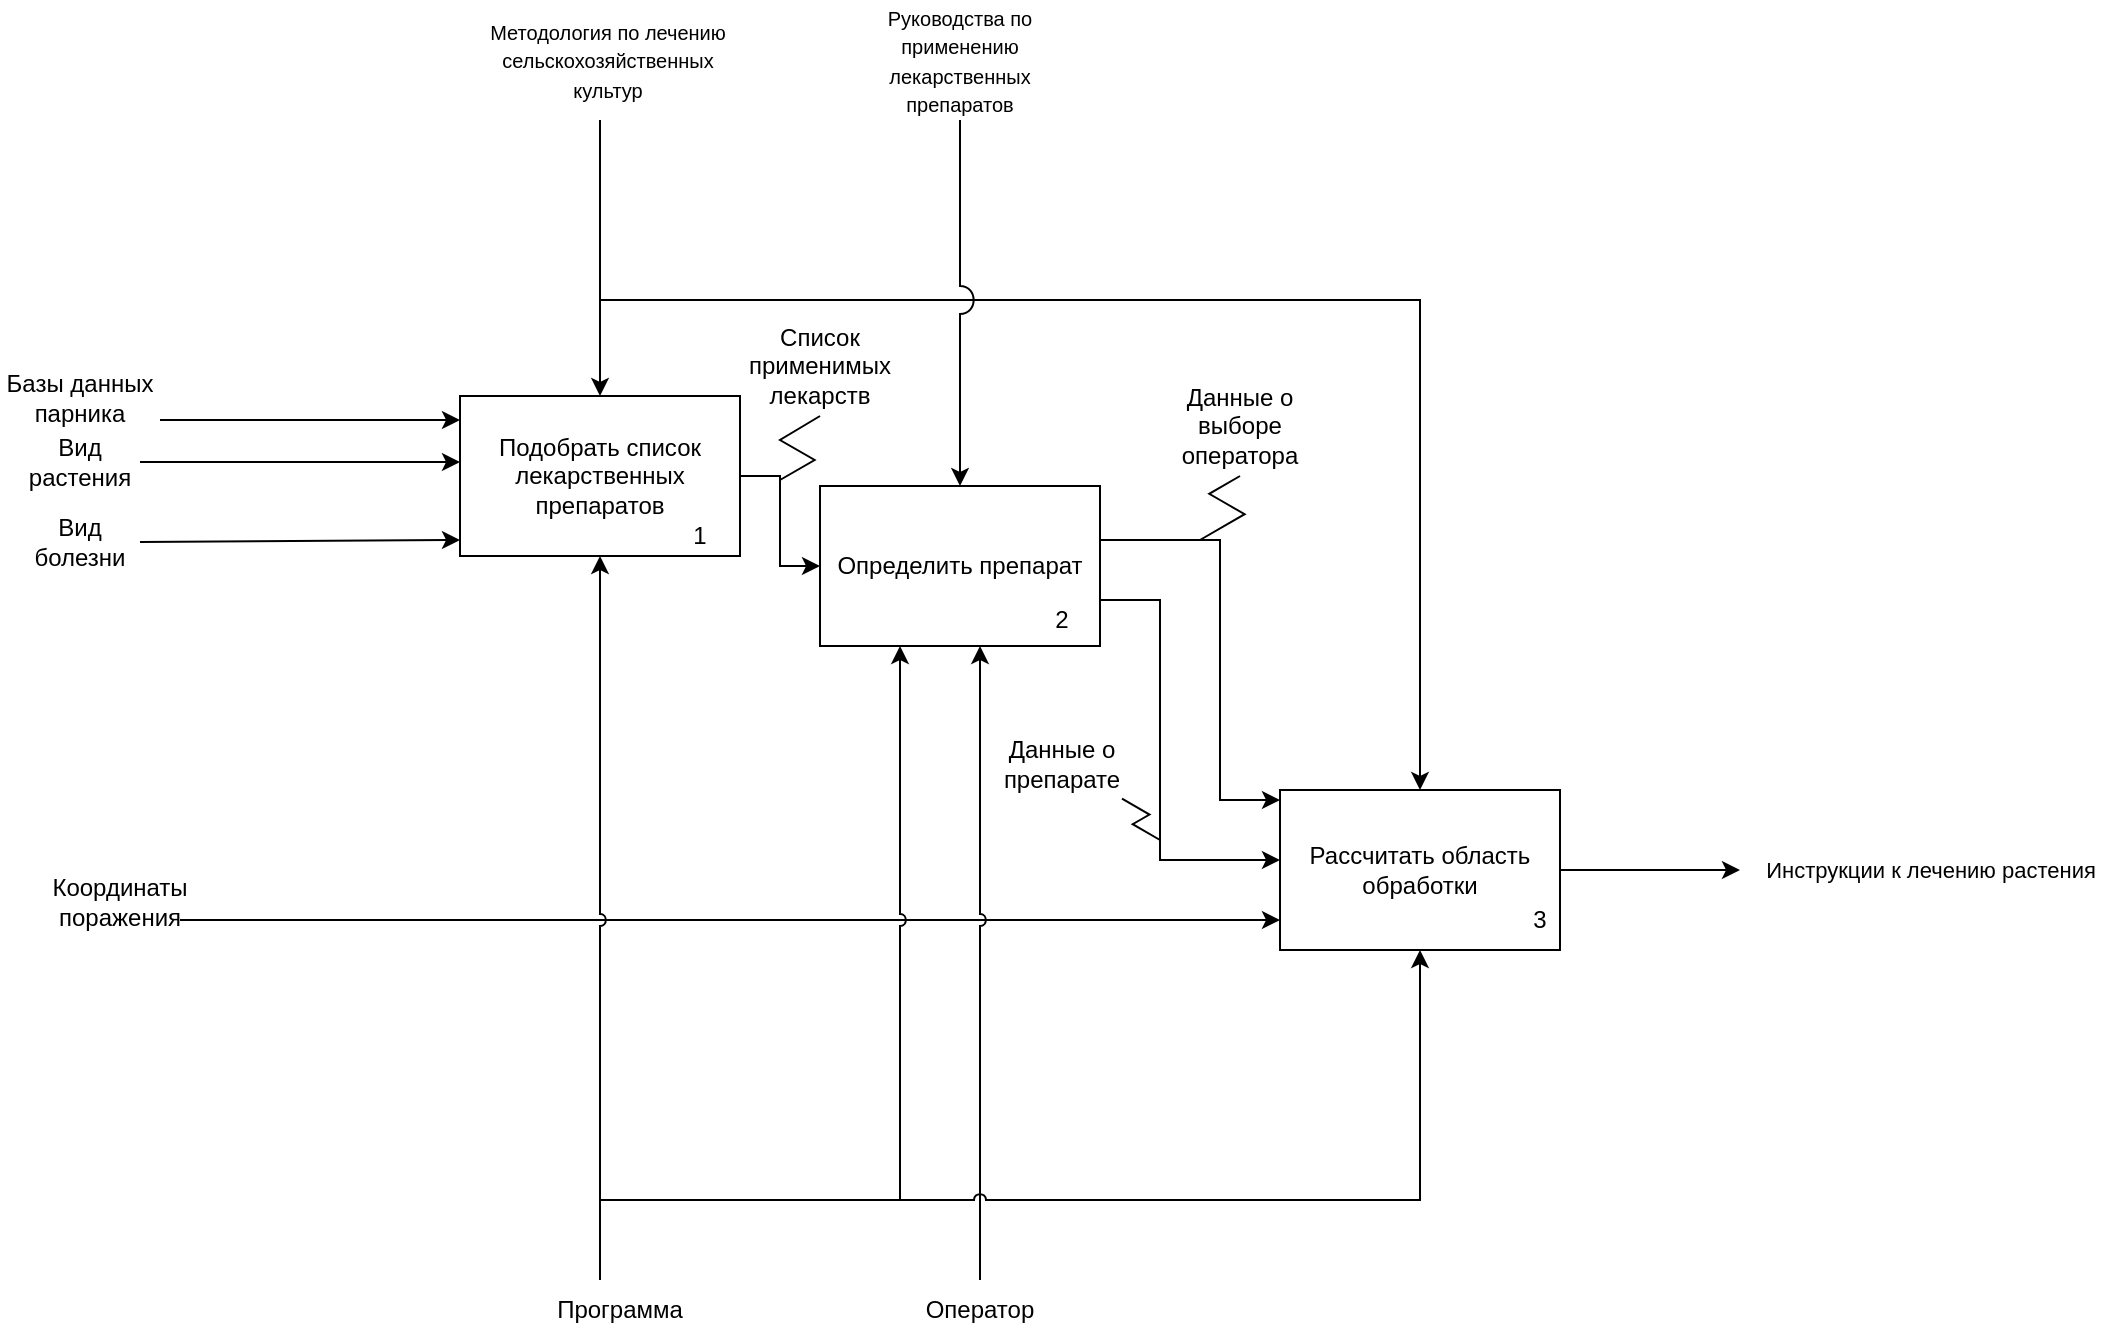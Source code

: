 <mxfile version="25.0.2">
  <diagram name="Страница — 1" id="Td8Fgm3Z-LBcwyla4mZC">
    <mxGraphModel dx="823" dy="561" grid="1" gridSize="10" guides="1" tooltips="1" connect="1" arrows="1" fold="1" page="1" pageScale="1" pageWidth="827" pageHeight="1169" math="0" shadow="0">
      <root>
        <mxCell id="0" />
        <mxCell id="1" parent="0" />
        <mxCell id="fMJvek8NVyRL-xTnjcHt-1" style="edgeStyle=orthogonalEdgeStyle;rounded=0;orthogonalLoop=1;jettySize=auto;html=1;" parent="1" source="fMJvek8NVyRL-xTnjcHt-2" target="fMJvek8NVyRL-xTnjcHt-18" edge="1">
          <mxGeometry relative="1" as="geometry">
            <mxPoint x="1230" y="720" as="sourcePoint" />
            <Array as="points" />
          </mxGeometry>
        </mxCell>
        <mxCell id="fMJvek8NVyRL-xTnjcHt-3" value="1" style="text;html=1;align=center;verticalAlign=middle;whiteSpace=wrap;rounded=0;" parent="1" vertex="1">
          <mxGeometry x="900" y="700" width="60" height="30" as="geometry" />
        </mxCell>
        <mxCell id="fMJvek8NVyRL-xTnjcHt-4" value="Координаты поражения" style="text;html=1;align=center;verticalAlign=middle;whiteSpace=wrap;rounded=0;" parent="1" vertex="1">
          <mxGeometry x="200" y="696" width="60" height="30" as="geometry" />
        </mxCell>
        <mxCell id="fMJvek8NVyRL-xTnjcHt-5" value="Вид болезни" style="text;html=1;align=center;verticalAlign=middle;whiteSpace=wrap;rounded=0;" parent="1" vertex="1">
          <mxGeometry x="180" y="516" width="60" height="30" as="geometry" />
        </mxCell>
        <mxCell id="fMJvek8NVyRL-xTnjcHt-6" value="Вид растения" style="text;html=1;align=center;verticalAlign=middle;whiteSpace=wrap;rounded=0;" parent="1" vertex="1">
          <mxGeometry x="180" y="476" width="60" height="30" as="geometry" />
        </mxCell>
        <mxCell id="fMJvek8NVyRL-xTnjcHt-7" style="edgeStyle=orthogonalEdgeStyle;rounded=0;orthogonalLoop=1;jettySize=auto;html=1;jumpStyle=arc;" parent="1" source="fMJvek8NVyRL-xTnjcHt-8" target="fMJvek8NVyRL-xTnjcHt-20" edge="1">
          <mxGeometry relative="1" as="geometry">
            <Array as="points">
              <mxPoint x="350" y="470" />
              <mxPoint x="350" y="470" />
            </Array>
            <mxPoint x="210" y="575" as="targetPoint" />
          </mxGeometry>
        </mxCell>
        <mxCell id="fMJvek8NVyRL-xTnjcHt-8" value="Базы данных парника" style="text;html=1;align=center;verticalAlign=middle;whiteSpace=wrap;rounded=0;" parent="1" vertex="1">
          <mxGeometry x="170" y="444" width="80" height="30" as="geometry" />
        </mxCell>
        <mxCell id="fMJvek8NVyRL-xTnjcHt-9" style="edgeStyle=orthogonalEdgeStyle;rounded=0;orthogonalLoop=1;jettySize=auto;html=1;jumpStyle=arc;" parent="1" source="fMJvek8NVyRL-xTnjcHt-6" target="fMJvek8NVyRL-xTnjcHt-20" edge="1">
          <mxGeometry relative="1" as="geometry">
            <mxPoint x="210" y="615.04" as="targetPoint" />
            <Array as="points">
              <mxPoint x="210" y="490" />
              <mxPoint x="210" y="490" />
            </Array>
          </mxGeometry>
        </mxCell>
        <mxCell id="fMJvek8NVyRL-xTnjcHt-10" style="edgeStyle=orthogonalEdgeStyle;rounded=0;orthogonalLoop=1;jettySize=auto;html=1;jumpStyle=arc;" parent="1" source="fMJvek8NVyRL-xTnjcHt-5" target="fMJvek8NVyRL-xTnjcHt-20" edge="1">
          <mxGeometry relative="1" as="geometry">
            <mxPoint x="211.44" y="655.04" as="targetPoint" />
            <Array as="points">
              <mxPoint x="320" y="531" />
              <mxPoint x="320" y="530" />
            </Array>
          </mxGeometry>
        </mxCell>
        <mxCell id="fMJvek8NVyRL-xTnjcHt-11" style="edgeStyle=orthogonalEdgeStyle;rounded=0;orthogonalLoop=1;jettySize=auto;html=1;" parent="1" source="fMJvek8NVyRL-xTnjcHt-4" target="fMJvek8NVyRL-xTnjcHt-2" edge="1">
          <mxGeometry relative="1" as="geometry">
            <mxPoint x="210.24" y="620.04" as="targetPoint" />
            <Array as="points">
              <mxPoint x="430" y="720" />
              <mxPoint x="430" y="720" />
            </Array>
          </mxGeometry>
        </mxCell>
        <mxCell id="fMJvek8NVyRL-xTnjcHt-12" style="edgeStyle=orthogonalEdgeStyle;rounded=0;orthogonalLoop=1;jettySize=auto;html=1;jumpStyle=arc;" parent="1" source="fMJvek8NVyRL-xTnjcHt-13" target="fMJvek8NVyRL-xTnjcHt-26" edge="1">
          <mxGeometry relative="1" as="geometry">
            <mxPoint x="650" y="670" as="targetPoint" />
            <Array as="points">
              <mxPoint x="660" y="690" />
              <mxPoint x="660" y="690" />
            </Array>
          </mxGeometry>
        </mxCell>
        <mxCell id="fMJvek8NVyRL-xTnjcHt-13" value="Оператор" style="text;html=1;align=center;verticalAlign=middle;whiteSpace=wrap;rounded=0;" parent="1" vertex="1">
          <mxGeometry x="630" y="900" width="60" height="30" as="geometry" />
        </mxCell>
        <mxCell id="fMJvek8NVyRL-xTnjcHt-14" style="edgeStyle=orthogonalEdgeStyle;rounded=0;orthogonalLoop=1;jettySize=auto;html=1;" parent="1" source="fMJvek8NVyRL-xTnjcHt-15" target="fMJvek8NVyRL-xTnjcHt-2" edge="1">
          <mxGeometry relative="1" as="geometry">
            <mxPoint x="420" y="410" as="targetPoint" />
            <Array as="points">
              <mxPoint x="470" y="410" />
              <mxPoint x="880" y="410" />
            </Array>
          </mxGeometry>
        </mxCell>
        <mxCell id="fMJvek8NVyRL-xTnjcHt-22" style="edgeStyle=orthogonalEdgeStyle;rounded=0;orthogonalLoop=1;jettySize=auto;html=1;jumpStyle=arc;" parent="1" source="fMJvek8NVyRL-xTnjcHt-15" target="fMJvek8NVyRL-xTnjcHt-20" edge="1">
          <mxGeometry relative="1" as="geometry">
            <Array as="points">
              <mxPoint x="470" y="350" />
              <mxPoint x="470" y="350" />
            </Array>
          </mxGeometry>
        </mxCell>
        <mxCell id="fMJvek8NVyRL-xTnjcHt-15" value="&lt;font style=&quot;font-size: 10px;&quot;&gt;Методология по лечению сельскохозяйственных культур&lt;/font&gt;" style="text;html=1;align=center;verticalAlign=middle;whiteSpace=wrap;rounded=0;" parent="1" vertex="1">
          <mxGeometry x="414" y="260" width="120" height="60" as="geometry" />
        </mxCell>
        <mxCell id="fMJvek8NVyRL-xTnjcHt-16" value="&lt;font style=&quot;font-size: 10px;&quot;&gt;Руководства по применению лекарственных препаратов&lt;/font&gt;" style="text;html=1;align=center;verticalAlign=middle;whiteSpace=wrap;rounded=0;" parent="1" vertex="1">
          <mxGeometry x="605" y="260" width="90" height="60" as="geometry" />
        </mxCell>
        <mxCell id="fMJvek8NVyRL-xTnjcHt-17" style="edgeStyle=orthogonalEdgeStyle;rounded=0;orthogonalLoop=1;jettySize=auto;html=1;jumpStyle=arc;jumpSize=14;" parent="1" source="fMJvek8NVyRL-xTnjcHt-16" target="fMJvek8NVyRL-xTnjcHt-26" edge="1">
          <mxGeometry relative="1" as="geometry">
            <mxPoint x="650" y="420" as="targetPoint" />
            <Array as="points" />
          </mxGeometry>
        </mxCell>
        <mxCell id="fMJvek8NVyRL-xTnjcHt-18" value="&lt;font style=&quot;font-size: 11px;&quot;&gt;Инструкции к лечению растения&lt;/font&gt;" style="text;html=1;align=center;verticalAlign=middle;resizable=0;points=[];autosize=1;strokeColor=none;fillColor=none;" parent="1" vertex="1">
          <mxGeometry x="1040" y="680" width="190" height="30" as="geometry" />
        </mxCell>
        <mxCell id="fMJvek8NVyRL-xTnjcHt-28" style="edgeStyle=orthogonalEdgeStyle;rounded=0;orthogonalLoop=1;jettySize=auto;html=1;" parent="1" source="fMJvek8NVyRL-xTnjcHt-20" target="fMJvek8NVyRL-xTnjcHt-26" edge="1">
          <mxGeometry relative="1" as="geometry" />
        </mxCell>
        <mxCell id="fMJvek8NVyRL-xTnjcHt-20" value="Подобрать список лекарственных препаратов" style="rounded=0;whiteSpace=wrap;html=1;" parent="1" vertex="1">
          <mxGeometry x="400" y="458" width="140" height="80" as="geometry" />
        </mxCell>
        <mxCell id="fMJvek8NVyRL-xTnjcHt-19" value="1" style="text;html=1;align=center;verticalAlign=middle;whiteSpace=wrap;rounded=0;" parent="1" vertex="1">
          <mxGeometry x="490" y="513" width="60" height="30" as="geometry" />
        </mxCell>
        <mxCell id="fMJvek8NVyRL-xTnjcHt-23" style="edgeStyle=orthogonalEdgeStyle;rounded=0;orthogonalLoop=1;jettySize=auto;html=1;jumpStyle=arc;" parent="1" source="fMJvek8NVyRL-xTnjcHt-24" target="fMJvek8NVyRL-xTnjcHt-2" edge="1">
          <mxGeometry relative="1" as="geometry">
            <mxPoint x="510" y="680" as="targetPoint" />
            <Array as="points">
              <mxPoint x="470" y="860" />
              <mxPoint x="880" y="860" />
            </Array>
          </mxGeometry>
        </mxCell>
        <mxCell id="fMJvek8NVyRL-xTnjcHt-25" style="edgeStyle=orthogonalEdgeStyle;rounded=0;orthogonalLoop=1;jettySize=auto;html=1;jumpStyle=arc;" parent="1" source="fMJvek8NVyRL-xTnjcHt-24" target="fMJvek8NVyRL-xTnjcHt-20" edge="1">
          <mxGeometry relative="1" as="geometry">
            <Array as="points">
              <mxPoint x="470" y="820" />
              <mxPoint x="470" y="820" />
            </Array>
          </mxGeometry>
        </mxCell>
        <mxCell id="fMJvek8NVyRL-xTnjcHt-37" style="edgeStyle=orthogonalEdgeStyle;rounded=0;orthogonalLoop=1;jettySize=auto;html=1;jumpStyle=arc;" parent="1" source="fMJvek8NVyRL-xTnjcHt-24" target="fMJvek8NVyRL-xTnjcHt-26" edge="1">
          <mxGeometry relative="1" as="geometry">
            <Array as="points">
              <mxPoint x="470" y="860" />
              <mxPoint x="620" y="860" />
            </Array>
          </mxGeometry>
        </mxCell>
        <mxCell id="fMJvek8NVyRL-xTnjcHt-24" value="Программа" style="text;html=1;align=center;verticalAlign=middle;whiteSpace=wrap;rounded=0;" parent="1" vertex="1">
          <mxGeometry x="450" y="900" width="60" height="30" as="geometry" />
        </mxCell>
        <mxCell id="fMJvek8NVyRL-xTnjcHt-26" value="Определить препарат" style="rounded=0;whiteSpace=wrap;html=1;" parent="1" vertex="1">
          <mxGeometry x="580" y="503" width="140" height="80" as="geometry" />
        </mxCell>
        <mxCell id="fMJvek8NVyRL-xTnjcHt-27" value="2" style="text;html=1;align=center;verticalAlign=middle;whiteSpace=wrap;rounded=0;" parent="1" vertex="1">
          <mxGeometry x="671" y="555" width="60" height="30" as="geometry" />
        </mxCell>
        <mxCell id="fMJvek8NVyRL-xTnjcHt-29" value="Список применимых лекарств" style="text;html=1;align=center;verticalAlign=middle;whiteSpace=wrap;rounded=0;" parent="1" vertex="1">
          <mxGeometry x="550" y="418" width="60" height="50" as="geometry" />
        </mxCell>
        <mxCell id="kS6EB3ZGWaH5Blnq51BC-1" style="edgeStyle=orthogonalEdgeStyle;rounded=0;orthogonalLoop=1;jettySize=auto;html=1;" parent="1" source="fMJvek8NVyRL-xTnjcHt-26" target="fMJvek8NVyRL-xTnjcHt-2" edge="1">
          <mxGeometry relative="1" as="geometry">
            <Array as="points">
              <mxPoint x="750" y="560" />
              <mxPoint x="750" y="690" />
            </Array>
            <mxPoint x="730" y="600" as="sourcePoint" />
            <mxPoint x="800" y="670" as="targetPoint" />
          </mxGeometry>
        </mxCell>
        <mxCell id="v9-r6gw9Wj_gWHFdDW4D-1" value="Данные о выборе оператора" style="text;html=1;align=center;verticalAlign=middle;whiteSpace=wrap;rounded=0;" parent="1" vertex="1">
          <mxGeometry x="760" y="448" width="60" height="50" as="geometry" />
        </mxCell>
        <mxCell id="v9-r6gw9Wj_gWHFdDW4D-2" value="Данные о препарате" style="text;html=1;align=center;verticalAlign=middle;whiteSpace=wrap;rounded=0;" parent="1" vertex="1">
          <mxGeometry x="671" y="617" width="60" height="50" as="geometry" />
        </mxCell>
        <mxCell id="KjGa1CwcBPG1PeXQLQia-1" value="" style="edgeStyle=orthogonalEdgeStyle;rounded=0;orthogonalLoop=1;jettySize=auto;html=1;" parent="1" source="fMJvek8NVyRL-xTnjcHt-26" target="fMJvek8NVyRL-xTnjcHt-2" edge="1">
          <mxGeometry relative="1" as="geometry">
            <Array as="points">
              <mxPoint x="780" y="530" />
              <mxPoint x="780" y="660" />
            </Array>
            <mxPoint x="720" y="590" as="sourcePoint" />
            <mxPoint x="1160" y="670" as="targetPoint" />
          </mxGeometry>
        </mxCell>
        <mxCell id="fMJvek8NVyRL-xTnjcHt-2" value="Рассчитать область обработки" style="rounded=0;whiteSpace=wrap;html=1;" parent="1" vertex="1">
          <mxGeometry x="810" y="655" width="140" height="80" as="geometry" />
        </mxCell>
        <mxCell id="KjGa1CwcBPG1PeXQLQia-5" value="3" style="text;html=1;align=center;verticalAlign=middle;whiteSpace=wrap;rounded=0;" parent="1" vertex="1">
          <mxGeometry x="910" y="705" width="60" height="30" as="geometry" />
        </mxCell>
        <mxCell id="1B5GvaU3Xofg-v4Kvi_6-1" value="" style="edgeStyle=isometricEdgeStyle;endArrow=none;html=1;rounded=0;entryX=0.5;entryY=1;entryDx=0;entryDy=0;" edge="1" parent="1" target="fMJvek8NVyRL-xTnjcHt-29">
          <mxGeometry width="50" height="100" relative="1" as="geometry">
            <mxPoint x="560" y="500" as="sourcePoint" />
            <mxPoint x="570" y="600" as="targetPoint" />
            <Array as="points">
              <mxPoint x="560" y="480" />
            </Array>
          </mxGeometry>
        </mxCell>
        <mxCell id="1B5GvaU3Xofg-v4Kvi_6-2" value="" style="edgeStyle=isometricEdgeStyle;endArrow=none;html=1;rounded=0;entryX=0.5;entryY=1;entryDx=0;entryDy=0;" edge="1" parent="1" target="v9-r6gw9Wj_gWHFdDW4D-1">
          <mxGeometry width="50" height="100" relative="1" as="geometry">
            <mxPoint x="770" y="530" as="sourcePoint" />
            <mxPoint x="840.39" y="515" as="targetPoint" />
            <Array as="points">
              <mxPoint x="780" y="510" />
            </Array>
          </mxGeometry>
        </mxCell>
        <mxCell id="1B5GvaU3Xofg-v4Kvi_6-5" value="" style="edgeStyle=isometricEdgeStyle;endArrow=none;html=1;elbow=vertical;rounded=0;" edge="1" parent="1" target="v9-r6gw9Wj_gWHFdDW4D-2">
          <mxGeometry width="50" height="100" relative="1" as="geometry">
            <mxPoint x="750" y="680" as="sourcePoint" />
            <mxPoint x="810" y="680" as="targetPoint" />
            <Array as="points">
              <mxPoint x="740" y="670" />
            </Array>
          </mxGeometry>
        </mxCell>
      </root>
    </mxGraphModel>
  </diagram>
</mxfile>
